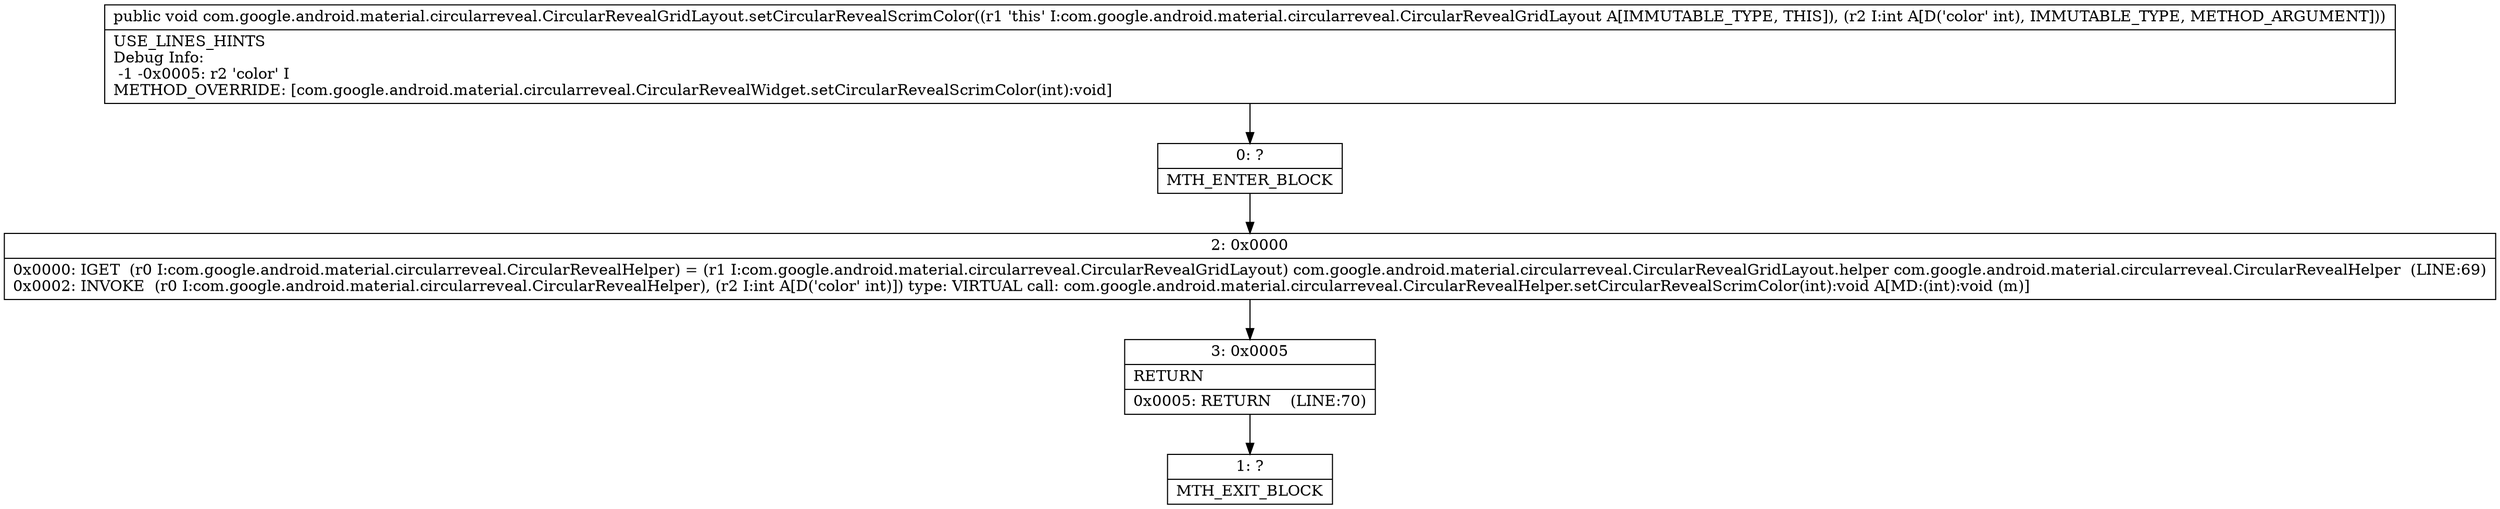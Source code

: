 digraph "CFG forcom.google.android.material.circularreveal.CircularRevealGridLayout.setCircularRevealScrimColor(I)V" {
Node_0 [shape=record,label="{0\:\ ?|MTH_ENTER_BLOCK\l}"];
Node_2 [shape=record,label="{2\:\ 0x0000|0x0000: IGET  (r0 I:com.google.android.material.circularreveal.CircularRevealHelper) = (r1 I:com.google.android.material.circularreveal.CircularRevealGridLayout) com.google.android.material.circularreveal.CircularRevealGridLayout.helper com.google.android.material.circularreveal.CircularRevealHelper  (LINE:69)\l0x0002: INVOKE  (r0 I:com.google.android.material.circularreveal.CircularRevealHelper), (r2 I:int A[D('color' int)]) type: VIRTUAL call: com.google.android.material.circularreveal.CircularRevealHelper.setCircularRevealScrimColor(int):void A[MD:(int):void (m)]\l}"];
Node_3 [shape=record,label="{3\:\ 0x0005|RETURN\l|0x0005: RETURN    (LINE:70)\l}"];
Node_1 [shape=record,label="{1\:\ ?|MTH_EXIT_BLOCK\l}"];
MethodNode[shape=record,label="{public void com.google.android.material.circularreveal.CircularRevealGridLayout.setCircularRevealScrimColor((r1 'this' I:com.google.android.material.circularreveal.CircularRevealGridLayout A[IMMUTABLE_TYPE, THIS]), (r2 I:int A[D('color' int), IMMUTABLE_TYPE, METHOD_ARGUMENT]))  | USE_LINES_HINTS\lDebug Info:\l  \-1 \-0x0005: r2 'color' I\lMETHOD_OVERRIDE: [com.google.android.material.circularreveal.CircularRevealWidget.setCircularRevealScrimColor(int):void]\l}"];
MethodNode -> Node_0;Node_0 -> Node_2;
Node_2 -> Node_3;
Node_3 -> Node_1;
}

